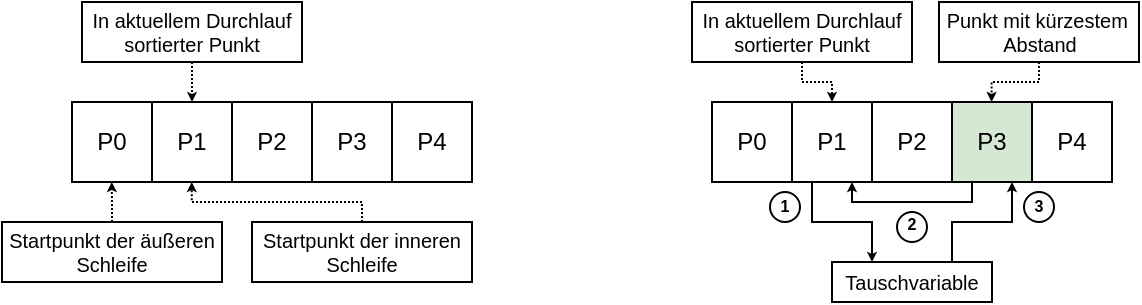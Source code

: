 <mxfile version="15.4.0" type="device"><diagram id="VnmXA2gKIsW3mfct4zl7" name="Sortierung-Beispiel"><mxGraphModel dx="252" dy="173" grid="1" gridSize="10" guides="1" tooltips="1" connect="1" arrows="1" fold="1" page="1" pageScale="1" pageWidth="1169" pageHeight="827" math="0" shadow="0"><root><mxCell id="0"/><mxCell id="1" parent="0"/><mxCell id="oLZha3hphw-VL1qAPuep-2" value="" style="rounded=0;whiteSpace=wrap;html=1;" vertex="1" parent="1"><mxGeometry x="80" y="80" width="200" height="40" as="geometry"/></mxCell><mxCell id="oLZha3hphw-VL1qAPuep-3" value="" style="endArrow=none;html=1;rounded=0;edgeStyle=orthogonalEdgeStyle;" edge="1" parent="1"><mxGeometry width="50" height="50" relative="1" as="geometry"><mxPoint x="120" y="120" as="sourcePoint"/><mxPoint x="120" y="80" as="targetPoint"/></mxGeometry></mxCell><mxCell id="oLZha3hphw-VL1qAPuep-4" value="" style="endArrow=none;html=1;rounded=0;edgeStyle=orthogonalEdgeStyle;" edge="1" parent="1"><mxGeometry width="50" height="50" relative="1" as="geometry"><mxPoint x="160" y="120" as="sourcePoint"/><mxPoint x="160" y="80" as="targetPoint"/></mxGeometry></mxCell><mxCell id="oLZha3hphw-VL1qAPuep-5" value="" style="endArrow=none;html=1;rounded=0;edgeStyle=orthogonalEdgeStyle;" edge="1" parent="1"><mxGeometry width="50" height="50" relative="1" as="geometry"><mxPoint x="200.0" y="120" as="sourcePoint"/><mxPoint x="200.0" y="80" as="targetPoint"/></mxGeometry></mxCell><mxCell id="oLZha3hphw-VL1qAPuep-6" value="" style="endArrow=none;html=1;rounded=0;edgeStyle=orthogonalEdgeStyle;" edge="1" parent="1"><mxGeometry width="50" height="50" relative="1" as="geometry"><mxPoint x="240.0" y="120" as="sourcePoint"/><mxPoint x="240.0" y="80" as="targetPoint"/><Array as="points"><mxPoint x="240" y="80"/><mxPoint x="240" y="80"/></Array></mxGeometry></mxCell><mxCell id="oLZha3hphw-VL1qAPuep-7" value="P0" style="text;html=1;strokeColor=none;fillColor=none;align=center;verticalAlign=middle;whiteSpace=wrap;rounded=0;" vertex="1" parent="1"><mxGeometry x="80" y="80" width="40" height="40" as="geometry"/></mxCell><mxCell id="oLZha3hphw-VL1qAPuep-8" value="P1" style="text;html=1;strokeColor=none;fillColor=none;align=center;verticalAlign=middle;whiteSpace=wrap;rounded=0;" vertex="1" parent="1"><mxGeometry x="120" y="80" width="40" height="40" as="geometry"/></mxCell><mxCell id="oLZha3hphw-VL1qAPuep-9" value="P2" style="text;html=1;strokeColor=none;fillColor=none;align=center;verticalAlign=middle;whiteSpace=wrap;rounded=0;" vertex="1" parent="1"><mxGeometry x="160" y="80" width="40" height="40" as="geometry"/></mxCell><mxCell id="oLZha3hphw-VL1qAPuep-10" value="P4" style="text;html=1;strokeColor=none;fillColor=none;align=center;verticalAlign=middle;whiteSpace=wrap;rounded=0;" vertex="1" parent="1"><mxGeometry x="240" y="80" width="40" height="40" as="geometry"/></mxCell><mxCell id="oLZha3hphw-VL1qAPuep-11" value="P3" style="text;html=1;strokeColor=none;fillColor=none;align=center;verticalAlign=middle;whiteSpace=wrap;rounded=0;" vertex="1" parent="1"><mxGeometry x="200" y="80" width="40" height="40" as="geometry"/></mxCell><mxCell id="oLZha3hphw-VL1qAPuep-14" value="" style="endArrow=classic;html=1;rounded=0;edgeStyle=orthogonalEdgeStyle;endFill=1;endSize=2;dashed=1;dashPattern=1 1;" edge="1" parent="1"><mxGeometry width="50" height="50" relative="1" as="geometry"><mxPoint x="100" y="140" as="sourcePoint"/><mxPoint x="99.86" y="120" as="targetPoint"/><Array as="points"><mxPoint x="100" y="130"/></Array></mxGeometry></mxCell><mxCell id="oLZha3hphw-VL1qAPuep-16" value="" style="endArrow=classic;html=1;rounded=0;edgeStyle=orthogonalEdgeStyle;endFill=1;endSize=2;exitX=0.5;exitY=0;exitDx=0;exitDy=0;dashed=1;dashPattern=1 1;" edge="1" parent="1" source="oLZha3hphw-VL1qAPuep-19"><mxGeometry width="50" height="50" relative="1" as="geometry"><mxPoint x="240" y="140" as="sourcePoint"/><mxPoint x="139.86" y="120" as="targetPoint"/><Array as="points"><mxPoint x="225" y="130"/><mxPoint x="140" y="130"/></Array></mxGeometry></mxCell><mxCell id="oLZha3hphw-VL1qAPuep-18" value="Startpunkt der äußeren Schleife" style="text;html=1;strokeColor=default;fillColor=none;align=center;verticalAlign=middle;whiteSpace=wrap;rounded=0;fontSize=10;" vertex="1" parent="1"><mxGeometry x="45" y="140" width="110" height="30" as="geometry"/></mxCell><mxCell id="oLZha3hphw-VL1qAPuep-19" value="Startpunkt der inneren Schleife" style="text;html=1;strokeColor=default;fillColor=none;align=center;verticalAlign=middle;whiteSpace=wrap;rounded=0;fontSize=10;" vertex="1" parent="1"><mxGeometry x="170" y="140" width="110" height="30" as="geometry"/></mxCell><mxCell id="oLZha3hphw-VL1qAPuep-20" value="" style="endArrow=classic;html=1;rounded=0;edgeStyle=orthogonalEdgeStyle;endFill=1;endSize=2;entryX=0.5;entryY=0;entryDx=0;entryDy=0;dashed=1;dashPattern=1 1;" edge="1" parent="1" target="oLZha3hphw-VL1qAPuep-8"><mxGeometry width="50" height="50" relative="1" as="geometry"><mxPoint x="140" y="60" as="sourcePoint"/><mxPoint x="119.72" y="50" as="targetPoint"/><Array as="points"><mxPoint x="140" y="60"/></Array></mxGeometry></mxCell><mxCell id="oLZha3hphw-VL1qAPuep-22" value="In aktuellem Durchlauf sortierter Punkt" style="text;html=1;strokeColor=default;fillColor=none;align=center;verticalAlign=middle;whiteSpace=wrap;rounded=0;fontSize=10;" vertex="1" parent="1"><mxGeometry x="85" y="30" width="110" height="30" as="geometry"/></mxCell><mxCell id="oLZha3hphw-VL1qAPuep-23" value="" style="rounded=0;whiteSpace=wrap;html=1;" vertex="1" parent="1"><mxGeometry x="400" y="80" width="200" height="40" as="geometry"/></mxCell><mxCell id="oLZha3hphw-VL1qAPuep-24" value="" style="endArrow=none;html=1;rounded=0;edgeStyle=orthogonalEdgeStyle;" edge="1" parent="1"><mxGeometry width="50" height="50" relative="1" as="geometry"><mxPoint x="440" y="120" as="sourcePoint"/><mxPoint x="440" y="80" as="targetPoint"/></mxGeometry></mxCell><mxCell id="oLZha3hphw-VL1qAPuep-25" value="" style="endArrow=none;html=1;rounded=0;edgeStyle=orthogonalEdgeStyle;" edge="1" parent="1"><mxGeometry width="50" height="50" relative="1" as="geometry"><mxPoint x="480" y="120" as="sourcePoint"/><mxPoint x="480" y="80" as="targetPoint"/></mxGeometry></mxCell><mxCell id="oLZha3hphw-VL1qAPuep-26" value="" style="endArrow=none;html=1;rounded=0;edgeStyle=orthogonalEdgeStyle;" edge="1" parent="1"><mxGeometry width="50" height="50" relative="1" as="geometry"><mxPoint x="520.0" y="120" as="sourcePoint"/><mxPoint x="520.0" y="80" as="targetPoint"/></mxGeometry></mxCell><mxCell id="oLZha3hphw-VL1qAPuep-27" value="" style="endArrow=none;html=1;rounded=0;edgeStyle=orthogonalEdgeStyle;" edge="1" parent="1"><mxGeometry width="50" height="50" relative="1" as="geometry"><mxPoint x="560.0" y="120" as="sourcePoint"/><mxPoint x="560.0" y="80" as="targetPoint"/><Array as="points"><mxPoint x="560" y="80"/><mxPoint x="560" y="80"/></Array></mxGeometry></mxCell><mxCell id="oLZha3hphw-VL1qAPuep-28" value="P0" style="text;html=1;strokeColor=none;fillColor=none;align=center;verticalAlign=middle;whiteSpace=wrap;rounded=0;" vertex="1" parent="1"><mxGeometry x="400" y="80" width="40" height="40" as="geometry"/></mxCell><mxCell id="oLZha3hphw-VL1qAPuep-39" style="edgeStyle=orthogonalEdgeStyle;rounded=0;orthogonalLoop=1;jettySize=auto;html=1;exitX=0.25;exitY=1;exitDx=0;exitDy=0;entryX=0.25;entryY=0;entryDx=0;entryDy=0;fontSize=10;endArrow=classic;endFill=1;endSize=2;" edge="1" parent="1" source="oLZha3hphw-VL1qAPuep-29" target="oLZha3hphw-VL1qAPuep-38"><mxGeometry relative="1" as="geometry"><Array as="points"><mxPoint x="450" y="140"/><mxPoint x="480" y="140"/></Array></mxGeometry></mxCell><mxCell id="oLZha3hphw-VL1qAPuep-29" value="P1" style="text;html=1;strokeColor=none;fillColor=none;align=center;verticalAlign=middle;whiteSpace=wrap;rounded=0;" vertex="1" parent="1"><mxGeometry x="440" y="80" width="40" height="40" as="geometry"/></mxCell><mxCell id="oLZha3hphw-VL1qAPuep-30" value="P2" style="text;html=1;strokeColor=none;fillColor=none;align=center;verticalAlign=middle;whiteSpace=wrap;rounded=0;" vertex="1" parent="1"><mxGeometry x="480" y="80" width="40" height="40" as="geometry"/></mxCell><mxCell id="oLZha3hphw-VL1qAPuep-31" value="P4" style="text;html=1;strokeColor=none;fillColor=none;align=center;verticalAlign=middle;whiteSpace=wrap;rounded=0;" vertex="1" parent="1"><mxGeometry x="560" y="80" width="40" height="40" as="geometry"/></mxCell><mxCell id="oLZha3hphw-VL1qAPuep-40" style="edgeStyle=orthogonalEdgeStyle;rounded=0;orthogonalLoop=1;jettySize=auto;html=1;exitX=0.25;exitY=1;exitDx=0;exitDy=0;entryX=0.75;entryY=1;entryDx=0;entryDy=0;fontSize=10;endArrow=classic;endFill=1;endSize=2;" edge="1" parent="1" source="oLZha3hphw-VL1qAPuep-32" target="oLZha3hphw-VL1qAPuep-29"><mxGeometry relative="1" as="geometry"><Array as="points"><mxPoint x="530" y="130"/><mxPoint x="470" y="130"/></Array></mxGeometry></mxCell><mxCell id="oLZha3hphw-VL1qAPuep-32" value="P3" style="text;html=1;strokeColor=#000000;fillColor=#d5e8d4;align=center;verticalAlign=middle;whiteSpace=wrap;rounded=0;" vertex="1" parent="1"><mxGeometry x="520" y="80" width="40" height="40" as="geometry"/></mxCell><mxCell id="oLZha3hphw-VL1qAPuep-33" value="" style="endArrow=classic;html=1;rounded=0;edgeStyle=orthogonalEdgeStyle;endFill=1;endSize=2;entryX=0.5;entryY=0;entryDx=0;entryDy=0;dashed=1;dashPattern=1 1;exitX=0.5;exitY=1;exitDx=0;exitDy=0;" edge="1" target="oLZha3hphw-VL1qAPuep-29" parent="1" source="oLZha3hphw-VL1qAPuep-34"><mxGeometry width="50" height="50" relative="1" as="geometry"><mxPoint x="460" y="60" as="sourcePoint"/><mxPoint x="439.72" y="50" as="targetPoint"/><Array as="points"><mxPoint x="445" y="70"/><mxPoint x="460" y="70"/></Array></mxGeometry></mxCell><mxCell id="oLZha3hphw-VL1qAPuep-34" value="In aktuellem Durchlauf sortierter Punkt" style="text;html=1;strokeColor=default;fillColor=none;align=center;verticalAlign=middle;whiteSpace=wrap;rounded=0;fontSize=10;" vertex="1" parent="1"><mxGeometry x="390" y="30" width="110" height="30" as="geometry"/></mxCell><mxCell id="oLZha3hphw-VL1qAPuep-35" value="Punkt mit kürzestem&amp;nbsp; Abstand" style="text;html=1;strokeColor=default;fillColor=none;align=center;verticalAlign=middle;whiteSpace=wrap;rounded=0;fontSize=10;" vertex="1" parent="1"><mxGeometry x="513.5" y="30" width="100" height="30" as="geometry"/></mxCell><mxCell id="oLZha3hphw-VL1qAPuep-36" value="" style="endArrow=classic;html=1;rounded=0;edgeStyle=orthogonalEdgeStyle;endFill=1;endSize=2;entryX=0.5;entryY=0;entryDx=0;entryDy=0;exitX=0.5;exitY=1;exitDx=0;exitDy=0;dashed=1;dashPattern=1 1;" edge="1" parent="1" source="oLZha3hphw-VL1qAPuep-35"><mxGeometry width="50" height="50" relative="1" as="geometry"><mxPoint x="539.8" y="60" as="sourcePoint"/><mxPoint x="539.8" y="80" as="targetPoint"/><Array as="points"><mxPoint x="564" y="70"/><mxPoint x="540" y="70"/></Array></mxGeometry></mxCell><mxCell id="oLZha3hphw-VL1qAPuep-41" style="edgeStyle=orthogonalEdgeStyle;rounded=0;orthogonalLoop=1;jettySize=auto;html=1;exitX=0.75;exitY=0;exitDx=0;exitDy=0;entryX=0.75;entryY=1;entryDx=0;entryDy=0;fontSize=10;endArrow=classic;endFill=1;endSize=2;" edge="1" parent="1" source="oLZha3hphw-VL1qAPuep-38" target="oLZha3hphw-VL1qAPuep-32"><mxGeometry relative="1" as="geometry"/></mxCell><mxCell id="oLZha3hphw-VL1qAPuep-38" value="Tauschvariable" style="text;html=1;strokeColor=default;fillColor=none;align=center;verticalAlign=middle;whiteSpace=wrap;rounded=0;fontSize=10;" vertex="1" parent="1"><mxGeometry x="460" y="160" width="80" height="20" as="geometry"/></mxCell><mxCell id="oLZha3hphw-VL1qAPuep-43" value="1" style="ellipse;whiteSpace=wrap;html=1;aspect=fixed;fontSize=8;strokeColor=#000000;verticalAlign=middle;fontStyle=1;spacingBottom=1;" vertex="1" parent="1"><mxGeometry x="429" y="125" width="15" height="15" as="geometry"/></mxCell><mxCell id="oLZha3hphw-VL1qAPuep-44" value="2" style="ellipse;whiteSpace=wrap;html=1;aspect=fixed;fontSize=8;strokeColor=#000000;verticalAlign=bottom;fontStyle=1;align=center;horizontal=1;spacing=3;spacingRight=1;" vertex="1" parent="1"><mxGeometry x="492.5" y="135" width="15" height="15" as="geometry"/></mxCell><mxCell id="oLZha3hphw-VL1qAPuep-45" value="3" style="ellipse;whiteSpace=wrap;html=1;aspect=fixed;fontSize=8;strokeColor=#000000;verticalAlign=middle;fontStyle=1;spacing=3;spacingTop=-1;" vertex="1" parent="1"><mxGeometry x="556" y="125" width="15" height="15" as="geometry"/></mxCell></root></mxGraphModel></diagram></mxfile>
